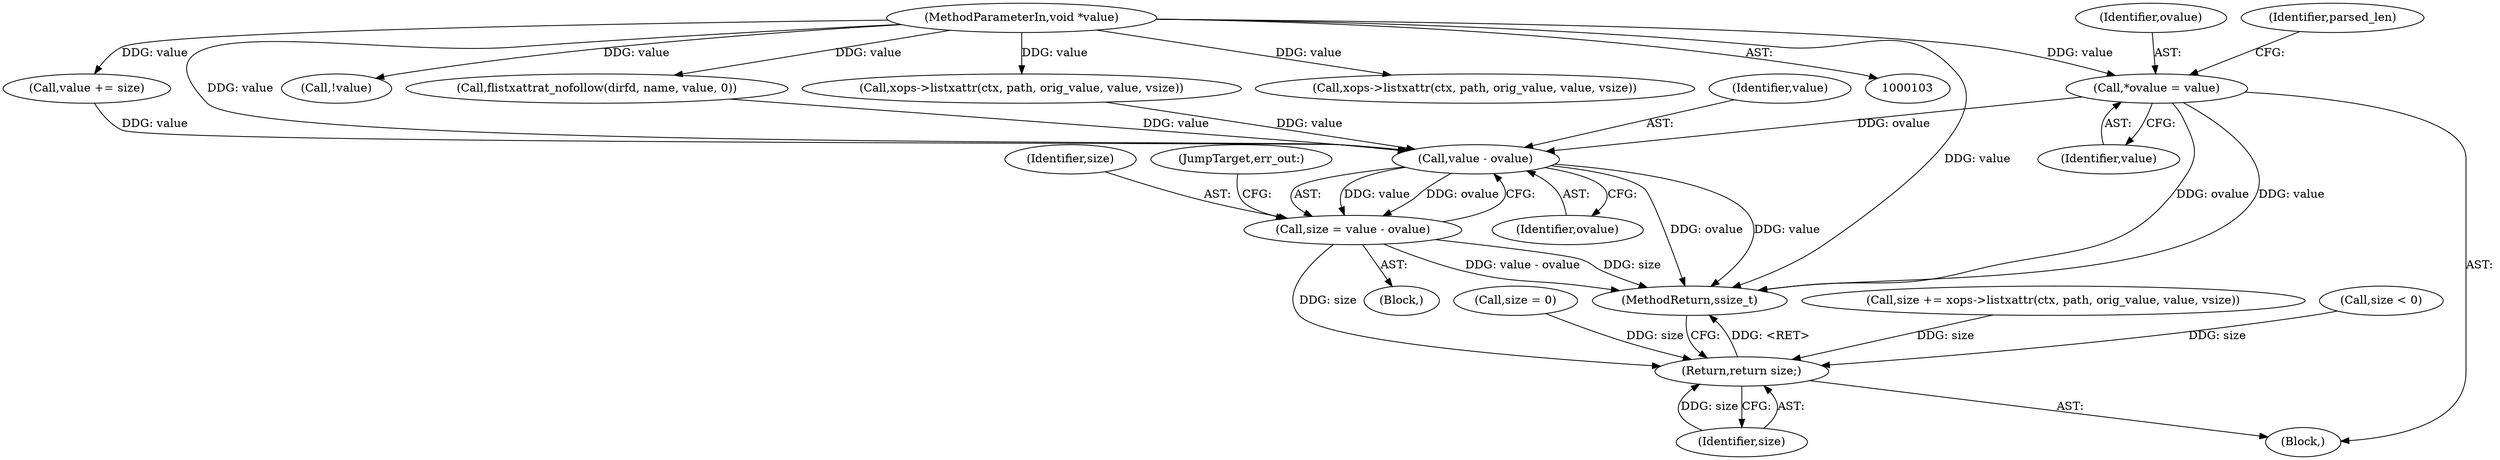 digraph "0_qemu_4ffcdef4277a91af15a3c09f7d16af072c29f3f2@pointer" {
"1000114" [label="(Call,*ovalue = value)"];
"1000106" [label="(MethodParameterIn,void *value)"];
"1000268" [label="(Call,value - ovalue)"];
"1000266" [label="(Call,size = value - ovalue)"];
"1000274" [label="(Return,return size;)"];
"1000268" [label="(Call,value - ovalue)"];
"1000217" [label="(Call,!value)"];
"1000274" [label="(Return,return size;)"];
"1000269" [label="(Identifier,value)"];
"1000116" [label="(Identifier,value)"];
"1000115" [label="(Identifier,ovalue)"];
"1000265" [label="(Block,)"];
"1000155" [label="(Call,flistxattrat_nofollow(dirfd, name, value, 0))"];
"1000108" [label="(Block,)"];
"1000232" [label="(Call,xops->listxattr(ctx, path, orig_value, value, vsize))"];
"1000271" [label="(JumpTarget,err_out:)"];
"1000266" [label="(Call,size = value - ovalue)"];
"1000275" [label="(Identifier,size)"];
"1000239" [label="(Call,size < 0)"];
"1000110" [label="(Call,size = 0)"];
"1000270" [label="(Identifier,ovalue)"];
"1000222" [label="(Call,xops->listxattr(ctx, path, orig_value, value, vsize))"];
"1000114" [label="(Call,*ovalue = value)"];
"1000220" [label="(Call,size += xops->listxattr(ctx, path, orig_value, value, vsize))"];
"1000244" [label="(Call,value += size)"];
"1000276" [label="(MethodReturn,ssize_t)"];
"1000106" [label="(MethodParameterIn,void *value)"];
"1000267" [label="(Identifier,size)"];
"1000123" [label="(Identifier,parsed_len)"];
"1000114" -> "1000108"  [label="AST: "];
"1000114" -> "1000116"  [label="CFG: "];
"1000115" -> "1000114"  [label="AST: "];
"1000116" -> "1000114"  [label="AST: "];
"1000123" -> "1000114"  [label="CFG: "];
"1000114" -> "1000276"  [label="DDG: ovalue"];
"1000114" -> "1000276"  [label="DDG: value"];
"1000106" -> "1000114"  [label="DDG: value"];
"1000114" -> "1000268"  [label="DDG: ovalue"];
"1000106" -> "1000103"  [label="AST: "];
"1000106" -> "1000276"  [label="DDG: value"];
"1000106" -> "1000155"  [label="DDG: value"];
"1000106" -> "1000217"  [label="DDG: value"];
"1000106" -> "1000222"  [label="DDG: value"];
"1000106" -> "1000232"  [label="DDG: value"];
"1000106" -> "1000244"  [label="DDG: value"];
"1000106" -> "1000268"  [label="DDG: value"];
"1000268" -> "1000266"  [label="AST: "];
"1000268" -> "1000270"  [label="CFG: "];
"1000269" -> "1000268"  [label="AST: "];
"1000270" -> "1000268"  [label="AST: "];
"1000266" -> "1000268"  [label="CFG: "];
"1000268" -> "1000276"  [label="DDG: value"];
"1000268" -> "1000276"  [label="DDG: ovalue"];
"1000268" -> "1000266"  [label="DDG: value"];
"1000268" -> "1000266"  [label="DDG: ovalue"];
"1000222" -> "1000268"  [label="DDG: value"];
"1000155" -> "1000268"  [label="DDG: value"];
"1000244" -> "1000268"  [label="DDG: value"];
"1000266" -> "1000265"  [label="AST: "];
"1000267" -> "1000266"  [label="AST: "];
"1000271" -> "1000266"  [label="CFG: "];
"1000266" -> "1000276"  [label="DDG: value - ovalue"];
"1000266" -> "1000276"  [label="DDG: size"];
"1000266" -> "1000274"  [label="DDG: size"];
"1000274" -> "1000108"  [label="AST: "];
"1000274" -> "1000275"  [label="CFG: "];
"1000275" -> "1000274"  [label="AST: "];
"1000276" -> "1000274"  [label="CFG: "];
"1000274" -> "1000276"  [label="DDG: <RET>"];
"1000275" -> "1000274"  [label="DDG: size"];
"1000220" -> "1000274"  [label="DDG: size"];
"1000239" -> "1000274"  [label="DDG: size"];
"1000110" -> "1000274"  [label="DDG: size"];
}
